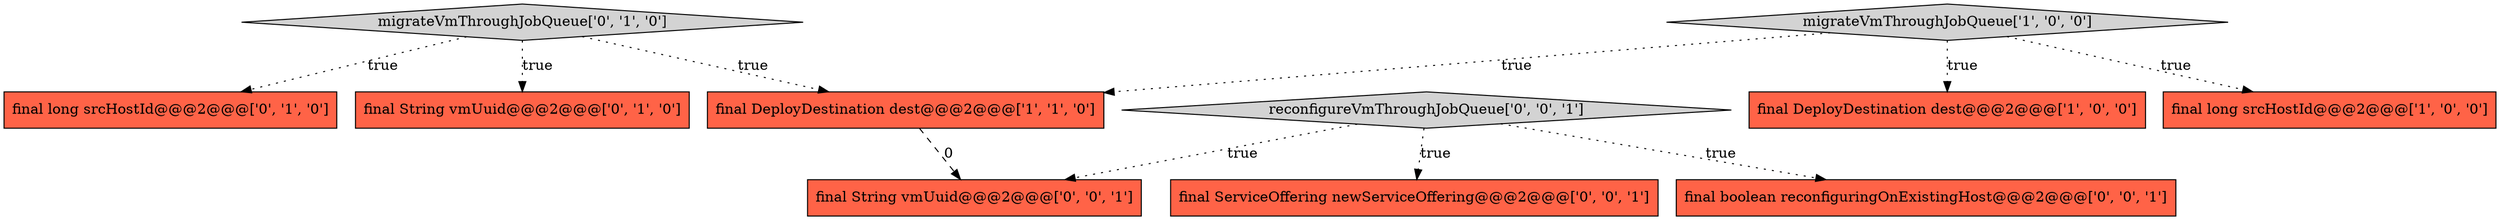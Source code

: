 digraph {
6 [style = filled, label = "migrateVmThroughJobQueue['0', '1', '0']", fillcolor = lightgray, shape = diamond image = "AAA0AAABBB2BBB"];
1 [style = filled, label = "final DeployDestination dest@@@2@@@['1', '0', '0']", fillcolor = tomato, shape = box image = "AAA0AAABBB1BBB"];
7 [style = filled, label = "reconfigureVmThroughJobQueue['0', '0', '1']", fillcolor = lightgray, shape = diamond image = "AAA0AAABBB3BBB"];
8 [style = filled, label = "final boolean reconfiguringOnExistingHost@@@2@@@['0', '0', '1']", fillcolor = tomato, shape = box image = "AAA0AAABBB3BBB"];
10 [style = filled, label = "final String vmUuid@@@2@@@['0', '0', '1']", fillcolor = tomato, shape = box image = "AAA0AAABBB3BBB"];
5 [style = filled, label = "final long srcHostId@@@2@@@['0', '1', '0']", fillcolor = tomato, shape = box image = "AAA0AAABBB2BBB"];
9 [style = filled, label = "final ServiceOffering newServiceOffering@@@2@@@['0', '0', '1']", fillcolor = tomato, shape = box image = "AAA0AAABBB3BBB"];
0 [style = filled, label = "final long srcHostId@@@2@@@['1', '0', '0']", fillcolor = tomato, shape = box image = "AAA0AAABBB1BBB"];
3 [style = filled, label = "final DeployDestination dest@@@2@@@['1', '1', '0']", fillcolor = tomato, shape = box image = "AAA0AAABBB1BBB"];
4 [style = filled, label = "final String vmUuid@@@2@@@['0', '1', '0']", fillcolor = tomato, shape = box image = "AAA0AAABBB2BBB"];
2 [style = filled, label = "migrateVmThroughJobQueue['1', '0', '0']", fillcolor = lightgray, shape = diamond image = "AAA0AAABBB1BBB"];
2->1 [style = dotted, label="true"];
6->5 [style = dotted, label="true"];
6->4 [style = dotted, label="true"];
2->0 [style = dotted, label="true"];
2->3 [style = dotted, label="true"];
3->10 [style = dashed, label="0"];
7->9 [style = dotted, label="true"];
6->3 [style = dotted, label="true"];
7->8 [style = dotted, label="true"];
7->10 [style = dotted, label="true"];
}
